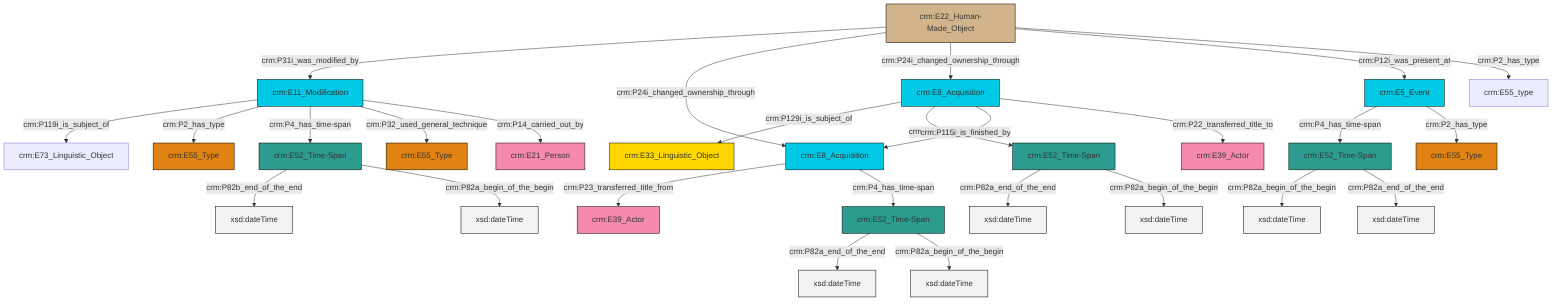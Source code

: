 graph TD
classDef Literal fill:#f2f2f2,stroke:#000000;
classDef CRM_Entity fill:#FFFFFF,stroke:#000000;
classDef Temporal_Entity fill:#00C9E6, stroke:#000000;
classDef Type fill:#E18312, stroke:#000000;
classDef Time-Span fill:#2C9C91, stroke:#000000;
classDef Appellation fill:#FFEB7F, stroke:#000000;
classDef Place fill:#008836, stroke:#000000;
classDef Persistent_Item fill:#B266B2, stroke:#000000;
classDef Conceptual_Object fill:#FFD700, stroke:#000000;
classDef Physical_Thing fill:#D2B48C, stroke:#000000;
classDef Actor fill:#f58aad, stroke:#000000;
classDef PC_Classes fill:#4ce600, stroke:#000000;
classDef Multi fill:#cccccc,stroke:#000000;

4["crm:E52_Time-Span"]:::Time-Span -->|crm:P82a_end_of_the_end| 5[xsd:dateTime]:::Literal
6["crm:E52_Time-Span"]:::Time-Span -->|crm:P82a_end_of_the_end| 7[xsd:dateTime]:::Literal
8["crm:E8_Acquisition"]:::Temporal_Entity -->|crm:P23_transferred_title_from| 9["crm:E39_Actor"]:::Actor
0["crm:E11_Modification"]:::Temporal_Entity -->|crm:P119i_is_subject_of| 10["crm:E73_Linguistic_Object"]:::Default
11["crm:E5_Event"]:::Temporal_Entity -->|crm:P4_has_time-span| 12["crm:E52_Time-Span"]:::Time-Span
0["crm:E11_Modification"]:::Temporal_Entity -->|crm:P2_has_type| 13["crm:E55_Type"]:::Type
19["crm:E8_Acquisition"]:::Temporal_Entity -->|crm:P129i_is_subject_of| 20["crm:E33_Linguistic_Object"]:::Conceptual_Object
12["crm:E52_Time-Span"]:::Time-Span -->|crm:P82a_begin_of_the_begin| 21[xsd:dateTime]:::Literal
19["crm:E8_Acquisition"]:::Temporal_Entity -->|crm:P4_has_time-span| 4["crm:E52_Time-Span"]:::Time-Span
22["crm:E52_Time-Span"]:::Time-Span -->|crm:P82b_end_of_the_end| 23[xsd:dateTime]:::Literal
0["crm:E11_Modification"]:::Temporal_Entity -->|crm:P4_has_time-span| 22["crm:E52_Time-Span"]:::Time-Span
4["crm:E52_Time-Span"]:::Time-Span -->|crm:P82a_begin_of_the_begin| 24[xsd:dateTime]:::Literal
8["crm:E8_Acquisition"]:::Temporal_Entity -->|crm:P4_has_time-span| 6["crm:E52_Time-Span"]:::Time-Span
17["crm:E22_Human-Made_Object"]:::Physical_Thing -->|crm:P31i_was_modified_by| 0["crm:E11_Modification"]:::Temporal_Entity
0["crm:E11_Modification"]:::Temporal_Entity -->|crm:P32_used_general_technique| 26["crm:E55_Type"]:::Type
0["crm:E11_Modification"]:::Temporal_Entity -->|crm:P14_carried_out_by| 28["crm:E21_Person"]:::Actor
12["crm:E52_Time-Span"]:::Time-Span -->|crm:P82a_end_of_the_end| 32[xsd:dateTime]:::Literal
17["crm:E22_Human-Made_Object"]:::Physical_Thing -->|crm:P24i_changed_ownership_through| 8["crm:E8_Acquisition"]:::Temporal_Entity
19["crm:E8_Acquisition"]:::Temporal_Entity -->|crm:P115i_is_finished_by| 8["crm:E8_Acquisition"]:::Temporal_Entity
22["crm:E52_Time-Span"]:::Time-Span -->|crm:P82a_begin_of_the_begin| 33[xsd:dateTime]:::Literal
19["crm:E8_Acquisition"]:::Temporal_Entity -->|crm:P22_transferred_title_to| 30["crm:E39_Actor"]:::Actor
11["crm:E5_Event"]:::Temporal_Entity -->|crm:P2_has_type| 2["crm:E55_Type"]:::Type
17["crm:E22_Human-Made_Object"]:::Physical_Thing -->|crm:P24i_changed_ownership_through| 19["crm:E8_Acquisition"]:::Temporal_Entity
17["crm:E22_Human-Made_Object"]:::Physical_Thing -->|crm:P12i_was_present_at| 11["crm:E5_Event"]:::Temporal_Entity
6["crm:E52_Time-Span"]:::Time-Span -->|crm:P82a_begin_of_the_begin| 36[xsd:dateTime]:::Literal
17["crm:E22_Human-Made_Object"]:::Physical_Thing -->|crm:P2_has_type| 15["crm:E55_type"]:::Default
